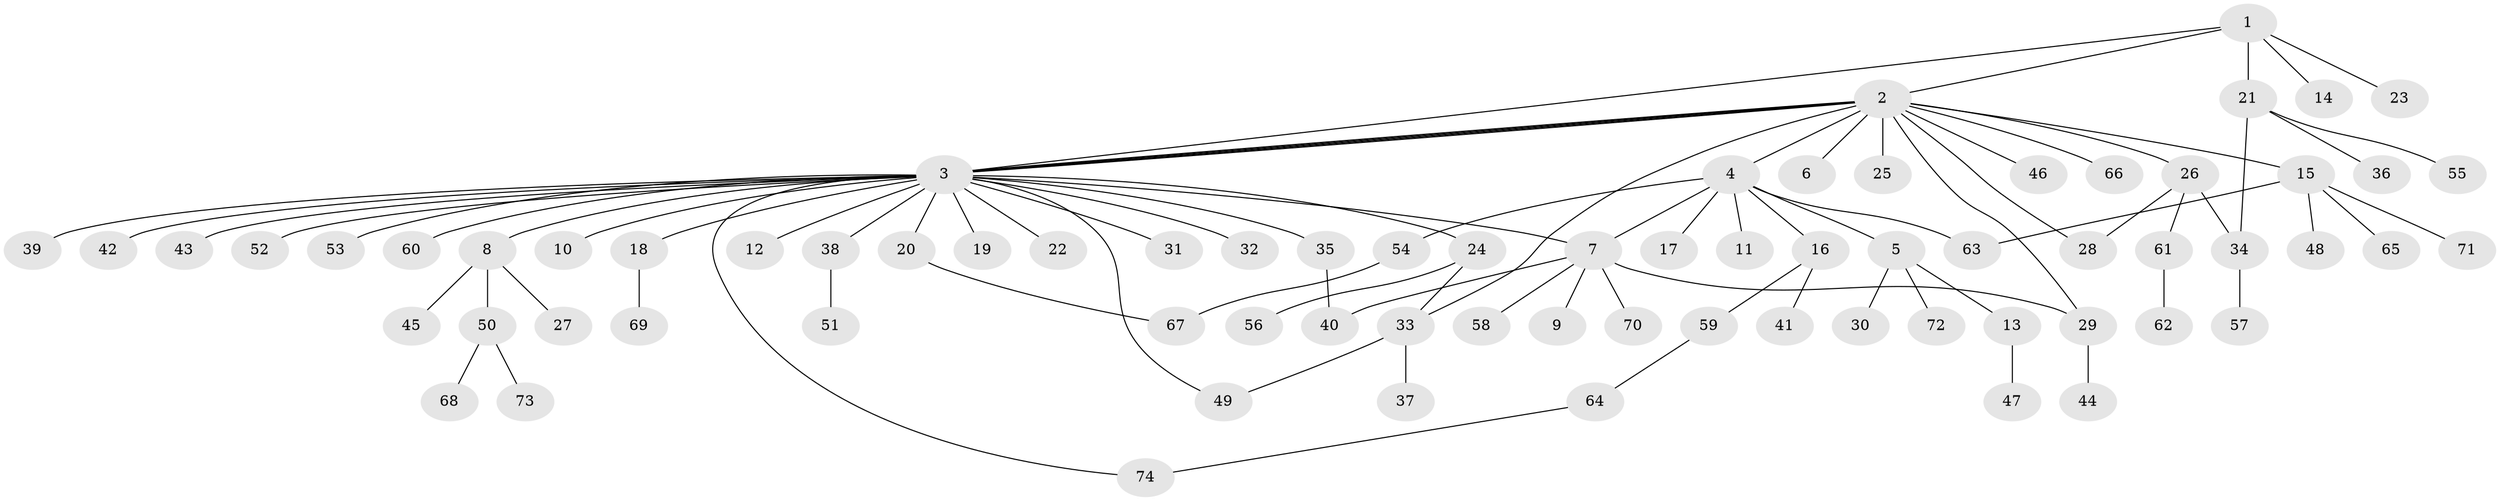 // coarse degree distribution, {6: 0.03636363636363636, 31: 0.01818181818181818, 9: 0.01818181818181818, 3: 0.05454545454545454, 1: 0.6363636363636364, 4: 0.03636363636363636, 2: 0.2}
// Generated by graph-tools (version 1.1) at 2025/51/02/27/25 19:51:59]
// undirected, 74 vertices, 87 edges
graph export_dot {
graph [start="1"]
  node [color=gray90,style=filled];
  1;
  2;
  3;
  4;
  5;
  6;
  7;
  8;
  9;
  10;
  11;
  12;
  13;
  14;
  15;
  16;
  17;
  18;
  19;
  20;
  21;
  22;
  23;
  24;
  25;
  26;
  27;
  28;
  29;
  30;
  31;
  32;
  33;
  34;
  35;
  36;
  37;
  38;
  39;
  40;
  41;
  42;
  43;
  44;
  45;
  46;
  47;
  48;
  49;
  50;
  51;
  52;
  53;
  54;
  55;
  56;
  57;
  58;
  59;
  60;
  61;
  62;
  63;
  64;
  65;
  66;
  67;
  68;
  69;
  70;
  71;
  72;
  73;
  74;
  1 -- 2;
  1 -- 3;
  1 -- 14;
  1 -- 21;
  1 -- 23;
  2 -- 3;
  2 -- 3;
  2 -- 3;
  2 -- 3;
  2 -- 4;
  2 -- 6;
  2 -- 15;
  2 -- 25;
  2 -- 26;
  2 -- 28;
  2 -- 29;
  2 -- 33;
  2 -- 46;
  2 -- 66;
  3 -- 7;
  3 -- 8;
  3 -- 10;
  3 -- 12;
  3 -- 18;
  3 -- 19;
  3 -- 20;
  3 -- 22;
  3 -- 24;
  3 -- 31;
  3 -- 32;
  3 -- 35;
  3 -- 38;
  3 -- 39;
  3 -- 42;
  3 -- 43;
  3 -- 49;
  3 -- 52;
  3 -- 53;
  3 -- 60;
  3 -- 74;
  4 -- 5;
  4 -- 7;
  4 -- 11;
  4 -- 16;
  4 -- 17;
  4 -- 54;
  4 -- 63;
  5 -- 13;
  5 -- 30;
  5 -- 72;
  7 -- 9;
  7 -- 29;
  7 -- 40;
  7 -- 58;
  7 -- 70;
  8 -- 27;
  8 -- 45;
  8 -- 50;
  13 -- 47;
  15 -- 48;
  15 -- 63;
  15 -- 65;
  15 -- 71;
  16 -- 41;
  16 -- 59;
  18 -- 69;
  20 -- 67;
  21 -- 34;
  21 -- 36;
  21 -- 55;
  24 -- 33;
  24 -- 56;
  26 -- 28;
  26 -- 34;
  26 -- 61;
  29 -- 44;
  33 -- 37;
  33 -- 49;
  34 -- 57;
  35 -- 40;
  38 -- 51;
  50 -- 68;
  50 -- 73;
  54 -- 67;
  59 -- 64;
  61 -- 62;
  64 -- 74;
}
